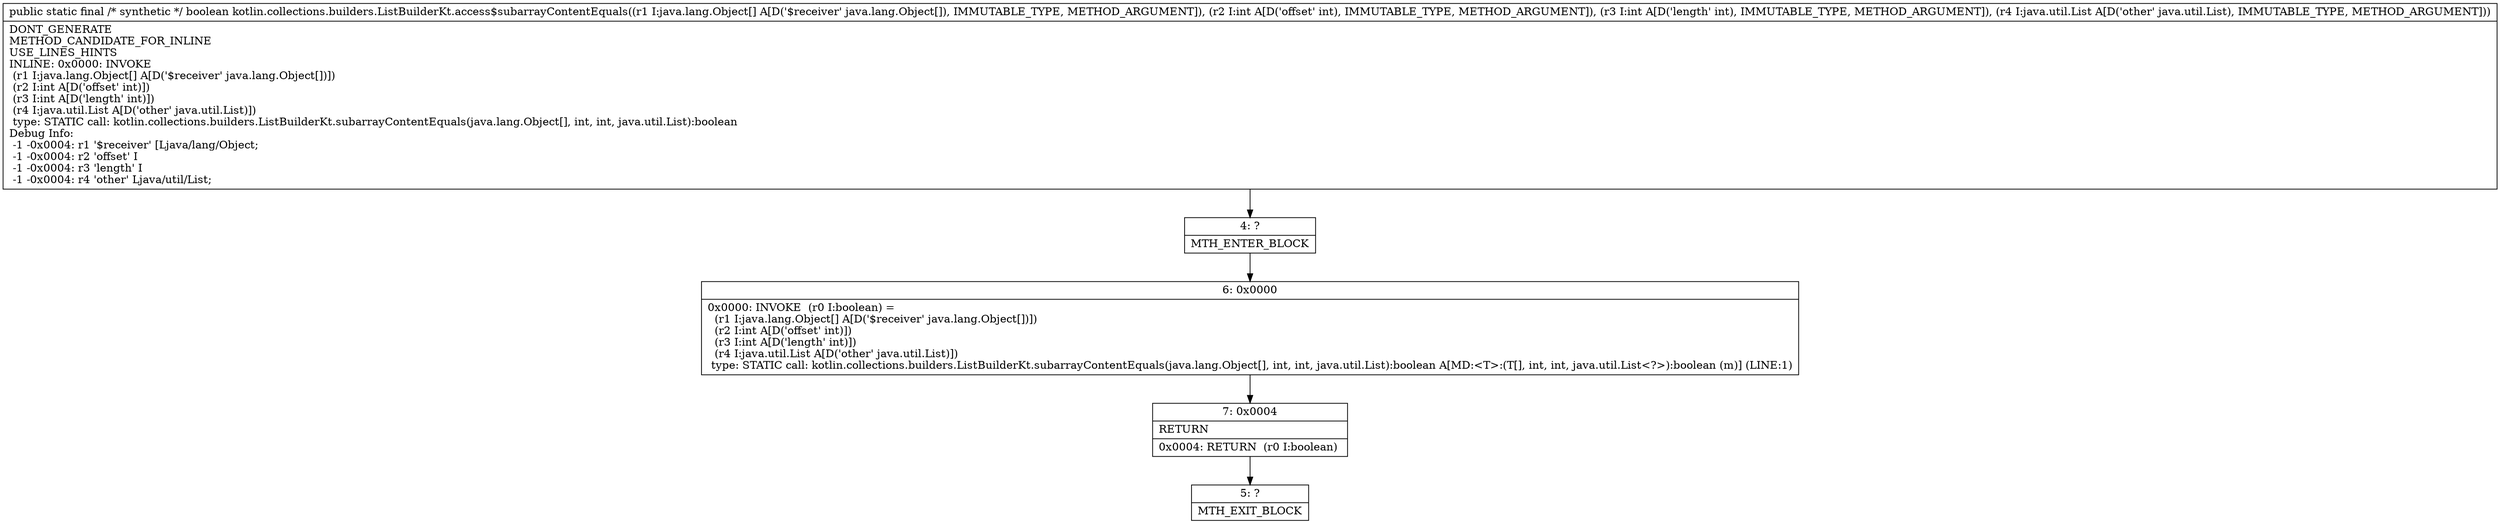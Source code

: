 digraph "CFG forkotlin.collections.builders.ListBuilderKt.access$subarrayContentEquals([Ljava\/lang\/Object;IILjava\/util\/List;)Z" {
Node_4 [shape=record,label="{4\:\ ?|MTH_ENTER_BLOCK\l}"];
Node_6 [shape=record,label="{6\:\ 0x0000|0x0000: INVOKE  (r0 I:boolean) = \l  (r1 I:java.lang.Object[] A[D('$receiver' java.lang.Object[])])\l  (r2 I:int A[D('offset' int)])\l  (r3 I:int A[D('length' int)])\l  (r4 I:java.util.List A[D('other' java.util.List)])\l type: STATIC call: kotlin.collections.builders.ListBuilderKt.subarrayContentEquals(java.lang.Object[], int, int, java.util.List):boolean A[MD:\<T\>:(T[], int, int, java.util.List\<?\>):boolean (m)] (LINE:1)\l}"];
Node_7 [shape=record,label="{7\:\ 0x0004|RETURN\l|0x0004: RETURN  (r0 I:boolean) \l}"];
Node_5 [shape=record,label="{5\:\ ?|MTH_EXIT_BLOCK\l}"];
MethodNode[shape=record,label="{public static final \/* synthetic *\/ boolean kotlin.collections.builders.ListBuilderKt.access$subarrayContentEquals((r1 I:java.lang.Object[] A[D('$receiver' java.lang.Object[]), IMMUTABLE_TYPE, METHOD_ARGUMENT]), (r2 I:int A[D('offset' int), IMMUTABLE_TYPE, METHOD_ARGUMENT]), (r3 I:int A[D('length' int), IMMUTABLE_TYPE, METHOD_ARGUMENT]), (r4 I:java.util.List A[D('other' java.util.List), IMMUTABLE_TYPE, METHOD_ARGUMENT]))  | DONT_GENERATE\lMETHOD_CANDIDATE_FOR_INLINE\lUSE_LINES_HINTS\lINLINE: 0x0000: INVOKE  \l  (r1 I:java.lang.Object[] A[D('$receiver' java.lang.Object[])])\l  (r2 I:int A[D('offset' int)])\l  (r3 I:int A[D('length' int)])\l  (r4 I:java.util.List A[D('other' java.util.List)])\l type: STATIC call: kotlin.collections.builders.ListBuilderKt.subarrayContentEquals(java.lang.Object[], int, int, java.util.List):boolean\lDebug Info:\l  \-1 \-0x0004: r1 '$receiver' [Ljava\/lang\/Object;\l  \-1 \-0x0004: r2 'offset' I\l  \-1 \-0x0004: r3 'length' I\l  \-1 \-0x0004: r4 'other' Ljava\/util\/List;\l}"];
MethodNode -> Node_4;Node_4 -> Node_6;
Node_6 -> Node_7;
Node_7 -> Node_5;
}

